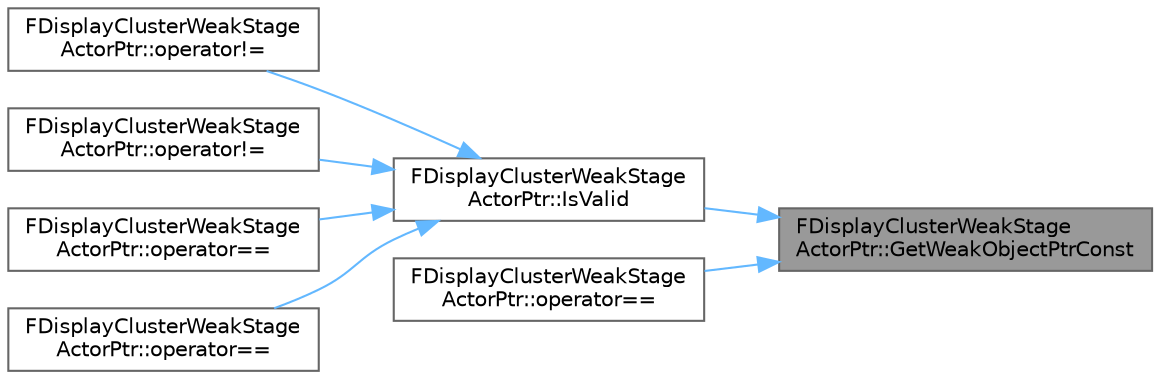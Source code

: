 digraph "FDisplayClusterWeakStageActorPtr::GetWeakObjectPtrConst"
{
 // INTERACTIVE_SVG=YES
 // LATEX_PDF_SIZE
  bgcolor="transparent";
  edge [fontname=Helvetica,fontsize=10,labelfontname=Helvetica,labelfontsize=10];
  node [fontname=Helvetica,fontsize=10,shape=box,height=0.2,width=0.4];
  rankdir="RL";
  Node1 [id="Node000001",label="FDisplayClusterWeakStage\lActorPtr::GetWeakObjectPtrConst",height=0.2,width=0.4,color="gray40", fillcolor="grey60", style="filled", fontcolor="black",tooltip=" "];
  Node1 -> Node2 [id="edge1_Node000001_Node000002",dir="back",color="steelblue1",style="solid",tooltip=" "];
  Node2 [id="Node000002",label="FDisplayClusterWeakStage\lActorPtr::IsValid",height=0.2,width=0.4,color="grey40", fillcolor="white", style="filled",URL="$dd/d2e/structFDisplayClusterWeakStageActorPtr.html#a8bed240b352924600c5f1a1b63bad1ec",tooltip="Is the weak pointer valid."];
  Node2 -> Node3 [id="edge2_Node000002_Node000003",dir="back",color="steelblue1",style="solid",tooltip=" "];
  Node3 [id="Node000003",label="FDisplayClusterWeakStage\lActorPtr::operator!=",height=0.2,width=0.4,color="grey40", fillcolor="white", style="filled",URL="$dd/d2e/structFDisplayClusterWeakStageActorPtr.html#a5539437ab40f84bf0b4b88b30ba33fa8",tooltip=" "];
  Node2 -> Node4 [id="edge3_Node000002_Node000004",dir="back",color="steelblue1",style="solid",tooltip=" "];
  Node4 [id="Node000004",label="FDisplayClusterWeakStage\lActorPtr::operator!=",height=0.2,width=0.4,color="grey40", fillcolor="white", style="filled",URL="$dd/d2e/structFDisplayClusterWeakStageActorPtr.html#a72cec489ae0729778cc30398d4f34273",tooltip=" "];
  Node2 -> Node5 [id="edge4_Node000002_Node000005",dir="back",color="steelblue1",style="solid",tooltip=" "];
  Node5 [id="Node000005",label="FDisplayClusterWeakStage\lActorPtr::operator==",height=0.2,width=0.4,color="grey40", fillcolor="white", style="filled",URL="$dd/d2e/structFDisplayClusterWeakStageActorPtr.html#a7bb13ac79b892c4f8b37460736c7602c",tooltip=" "];
  Node2 -> Node6 [id="edge5_Node000002_Node000006",dir="back",color="steelblue1",style="solid",tooltip=" "];
  Node6 [id="Node000006",label="FDisplayClusterWeakStage\lActorPtr::operator==",height=0.2,width=0.4,color="grey40", fillcolor="white", style="filled",URL="$dd/d2e/structFDisplayClusterWeakStageActorPtr.html#a22270ecc5e35ccc0b4d1292d671481ff",tooltip=" "];
  Node1 -> Node7 [id="edge6_Node000001_Node000007",dir="back",color="steelblue1",style="solid",tooltip=" "];
  Node7 [id="Node000007",label="FDisplayClusterWeakStage\lActorPtr::operator==",height=0.2,width=0.4,color="grey40", fillcolor="white", style="filled",URL="$dd/d2e/structFDisplayClusterWeakStageActorPtr.html#af10b44b21d0af7d265047a5dd5883e0c",tooltip=" "];
}
